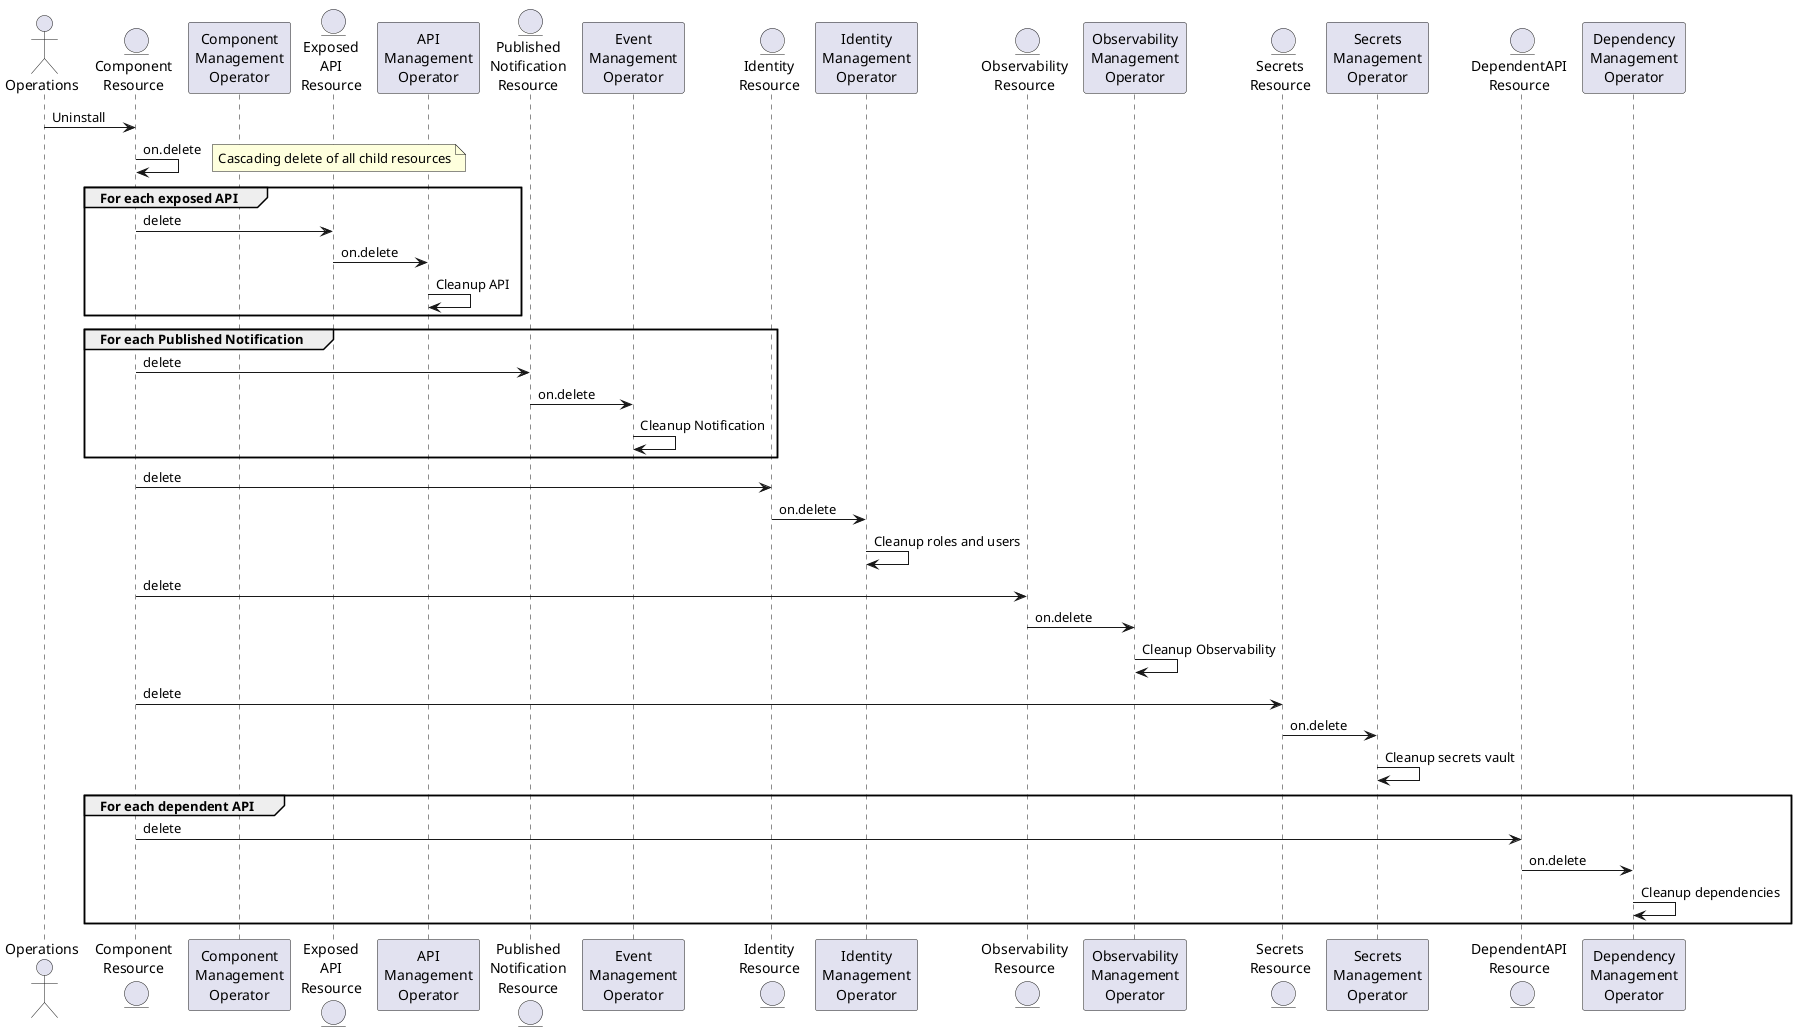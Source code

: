 @startuml

actor Operations
entity "Component\nResource" as Component
participant "Component\nManagement\nOperator" as ComponentOperator
entity "Exposed\nAPI\nResource" as ExposedAPI
participant "API\nManagement\nOperator" as APIExposureOperator
entity "Published\nNotification\nResource" as PublishedNotification
participant "Event\nManagement\nOperator" as EventOperator
entity "Identity\nResource" as Identity
participant "Identity\nManagement\nOperator" as IdentityOperator
entity "Observability\nResource" as Observability
participant "Observability\nManagement\nOperator" as ObservabilityOperator
entity "Secrets\nResource" as Secrets
participant "Secrets\nManagement\nOperator" as SecretsOperator
entity "DependentAPI\nResource" as DependentAPI
participant "Dependency\nManagement\nOperator" as DependencyOperator


Component <- Operations : Uninstall
Component -> Component: on.delete
note right
    Cascading delete of all child resources
end note
group For each exposed API
    Component -> ExposedAPI: delete
    ExposedAPI -> APIExposureOperator: on.delete
    APIExposureOperator -> APIExposureOperator: Cleanup API
end
group For each Published Notification
    Component -> PublishedNotification: delete
    PublishedNotification -> EventOperator: on.delete
    EventOperator -> EventOperator: Cleanup Notification
end
Component -> Identity: delete
Identity -> IdentityOperator: on.delete
IdentityOperator -> IdentityOperator: Cleanup roles and users
Component -> Observability: delete
Observability -> ObservabilityOperator: on.delete
ObservabilityOperator -> ObservabilityOperator: Cleanup Observability
Component -> Secrets: delete
Secrets -> SecretsOperator: on.delete
SecretsOperator -> SecretsOperator: Cleanup secrets vault
group For each dependent API
    Component -> DependentAPI: delete
    DependentAPI -> DependencyOperator: on.delete
    DependencyOperator -> DependencyOperator: Cleanup dependencies
end

@enduml